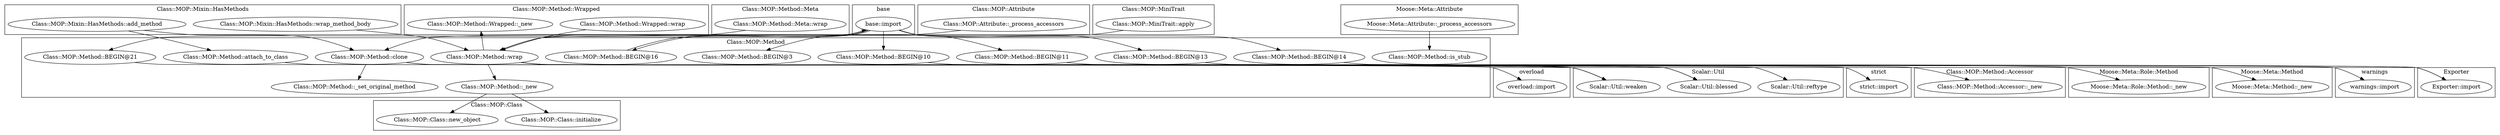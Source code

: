 digraph {
graph [overlap=false]
subgraph cluster_Class_MOP_Mixin_HasMethods {
	label="Class::MOP::Mixin::HasMethods";
	"Class::MOP::Mixin::HasMethods::add_method";
	"Class::MOP::Mixin::HasMethods::wrap_method_body";
}
subgraph cluster_Class_MOP_Method_Wrapped {
	label="Class::MOP::Method::Wrapped";
	"Class::MOP::Method::Wrapped::wrap";
	"Class::MOP::Method::Wrapped::_new";
}
subgraph cluster_Class_MOP_Method_Meta {
	label="Class::MOP::Method::Meta";
	"Class::MOP::Method::Meta::wrap";
}
subgraph cluster_base {
	label="base";
	"base::import";
}
subgraph cluster_Exporter {
	label="Exporter";
	"Exporter::import";
}
subgraph cluster_Class_MOP_Attribute {
	label="Class::MOP::Attribute";
	"Class::MOP::Attribute::_process_accessors";
}
subgraph cluster_Class_MOP_MiniTrait {
	label="Class::MOP::MiniTrait";
	"Class::MOP::MiniTrait::apply";
}
subgraph cluster_overload {
	label="overload";
	"overload::import";
}
subgraph cluster_Moose_Meta_Attribute {
	label="Moose::Meta::Attribute";
	"Moose::Meta::Attribute::_process_accessors";
}
subgraph cluster_warnings {
	label="warnings";
	"warnings::import";
}
subgraph cluster_Scalar_Util {
	label="Scalar::Util";
	"Scalar::Util::reftype";
	"Scalar::Util::blessed";
	"Scalar::Util::weaken";
}
subgraph cluster_Class_MOP_Method_Accessor {
	label="Class::MOP::Method::Accessor";
	"Class::MOP::Method::Accessor::_new";
}
subgraph cluster_strict {
	label="strict";
	"strict::import";
}
subgraph cluster_Class_MOP_Class {
	label="Class::MOP::Class";
	"Class::MOP::Class::initialize";
	"Class::MOP::Class::new_object";
}
subgraph cluster_Moose_Meta_Role_Method {
	label="Moose::Meta::Role::Method";
	"Moose::Meta::Role::Method::_new";
}
subgraph cluster_Moose_Meta_Method {
	label="Moose::Meta::Method";
	"Moose::Meta::Method::_new";
}
subgraph cluster_Class_MOP_Method {
	label="Class::MOP::Method";
	"Class::MOP::Method::BEGIN@21";
	"Class::MOP::Method::clone";
	"Class::MOP::Method::_new";
	"Class::MOP::Method::BEGIN@10";
	"Class::MOP::Method::attach_to_class";
	"Class::MOP::Method::wrap";
	"Class::MOP::Method::BEGIN@11";
	"Class::MOP::Method::BEGIN@14";
	"Class::MOP::Method::BEGIN@13";
	"Class::MOP::Method::BEGIN@3";
	"Class::MOP::Method::is_stub";
	"Class::MOP::Method::BEGIN@16";
	"Class::MOP::Method::_set_original_method";
}
"Class::MOP::Attribute::_process_accessors" -> "Class::MOP::Method::wrap";
"Class::MOP::Method::Wrapped::wrap" -> "Class::MOP::Method::wrap";
"Class::MOP::Method::Meta::wrap" -> "Class::MOP::Method::wrap";
"Class::MOP::Mixin::HasMethods::wrap_method_body" -> "Class::MOP::Method::wrap";
"base::import" -> "Class::MOP::Method::BEGIN@14";
"Class::MOP::Method::BEGIN@14" -> "Exporter::import";
"Class::MOP::Method::BEGIN@13" -> "Exporter::import";
"base::import" -> "Class::MOP::Method::BEGIN@10";
"Class::MOP::Method::wrap" -> "Scalar::Util::blessed";
"Class::MOP::Method::clone" -> "Scalar::Util::blessed";
"Class::MOP::Method::wrap" -> "Class::MOP::Method::_new";
"Class::MOP::Method::BEGIN@16" -> "base::import";
"base::import" -> "Class::MOP::Method::BEGIN@13";
"Class::MOP::Method::BEGIN@21" -> "overload::import";
"Class::MOP::Method::BEGIN@11" -> "warnings::import";
"Class::MOP::Method::_new" -> "Class::MOP::Class::new_object";
"Class::MOP::Method::_new" -> "Class::MOP::Class::initialize";
"Moose::Meta::Attribute::_process_accessors" -> "Class::MOP::Method::is_stub";
"Class::MOP::Mixin::HasMethods::add_method" -> "Class::MOP::Method::attach_to_class";
"Class::MOP::Method::BEGIN@10" -> "strict::import";
"Class::MOP::Method::wrap" -> "Class::MOP::Method::Wrapped::_new";
"base::import" -> "Class::MOP::Method::BEGIN@16";
"Class::MOP::Mixin::HasMethods::add_method" -> "Class::MOP::Method::clone";
"Class::MOP::MiniTrait::apply" -> "Class::MOP::Method::clone";
"Class::MOP::Method::wrap" -> "Class::MOP::Method::Accessor::_new";
"Class::MOP::Method::wrap" -> "Moose::Meta::Method::_new";
"base::import" -> "Class::MOP::Method::BEGIN@3";
"Class::MOP::Method::wrap" -> "Moose::Meta::Role::Method::_new";
"Class::MOP::Method::wrap" -> "Scalar::Util::weaken";
"Class::MOP::Method::clone" -> "Scalar::Util::weaken";
"Class::MOP::Method::attach_to_class" -> "Scalar::Util::weaken";
"Class::MOP::Method::wrap" -> "Scalar::Util::reftype";
"base::import" -> "Class::MOP::Method::BEGIN@21";
"base::import" -> "Class::MOP::Method::BEGIN@11";
"Class::MOP::Method::clone" -> "Class::MOP::Method::_set_original_method";
}
